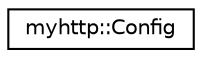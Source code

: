digraph "Graphical Class Hierarchy"
{
 // LATEX_PDF_SIZE
  edge [fontname="Helvetica",fontsize="10",labelfontname="Helvetica",labelfontsize="10"];
  node [fontname="Helvetica",fontsize="10",shape=record];
  rankdir="LR";
  Node0 [label="myhttp::Config",height=0.2,width=0.4,color="black", fillcolor="white", style="filled",URL="$classmyhttp_1_1Config.html",tooltip="ConfigVar的管理类"];
}
